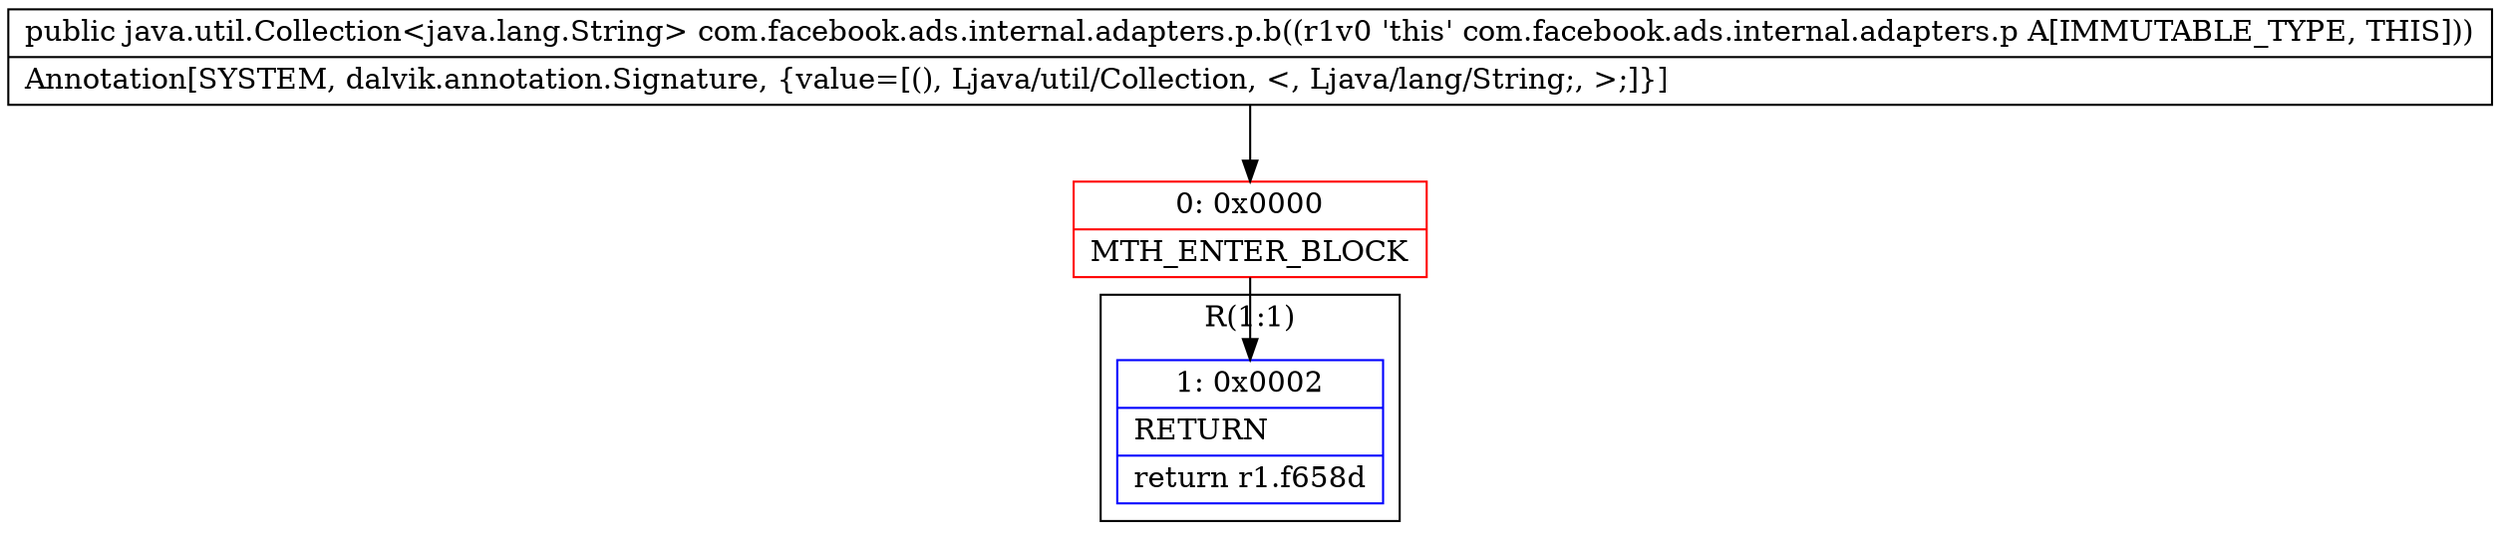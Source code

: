 digraph "CFG forcom.facebook.ads.internal.adapters.p.b()Ljava\/util\/Collection;" {
subgraph cluster_Region_286509422 {
label = "R(1:1)";
node [shape=record,color=blue];
Node_1 [shape=record,label="{1\:\ 0x0002|RETURN\l|return r1.f658d\l}"];
}
Node_0 [shape=record,color=red,label="{0\:\ 0x0000|MTH_ENTER_BLOCK\l}"];
MethodNode[shape=record,label="{public java.util.Collection\<java.lang.String\> com.facebook.ads.internal.adapters.p.b((r1v0 'this' com.facebook.ads.internal.adapters.p A[IMMUTABLE_TYPE, THIS]))  | Annotation[SYSTEM, dalvik.annotation.Signature, \{value=[(), Ljava\/util\/Collection, \<, Ljava\/lang\/String;, \>;]\}]\l}"];
MethodNode -> Node_0;
Node_0 -> Node_1;
}


